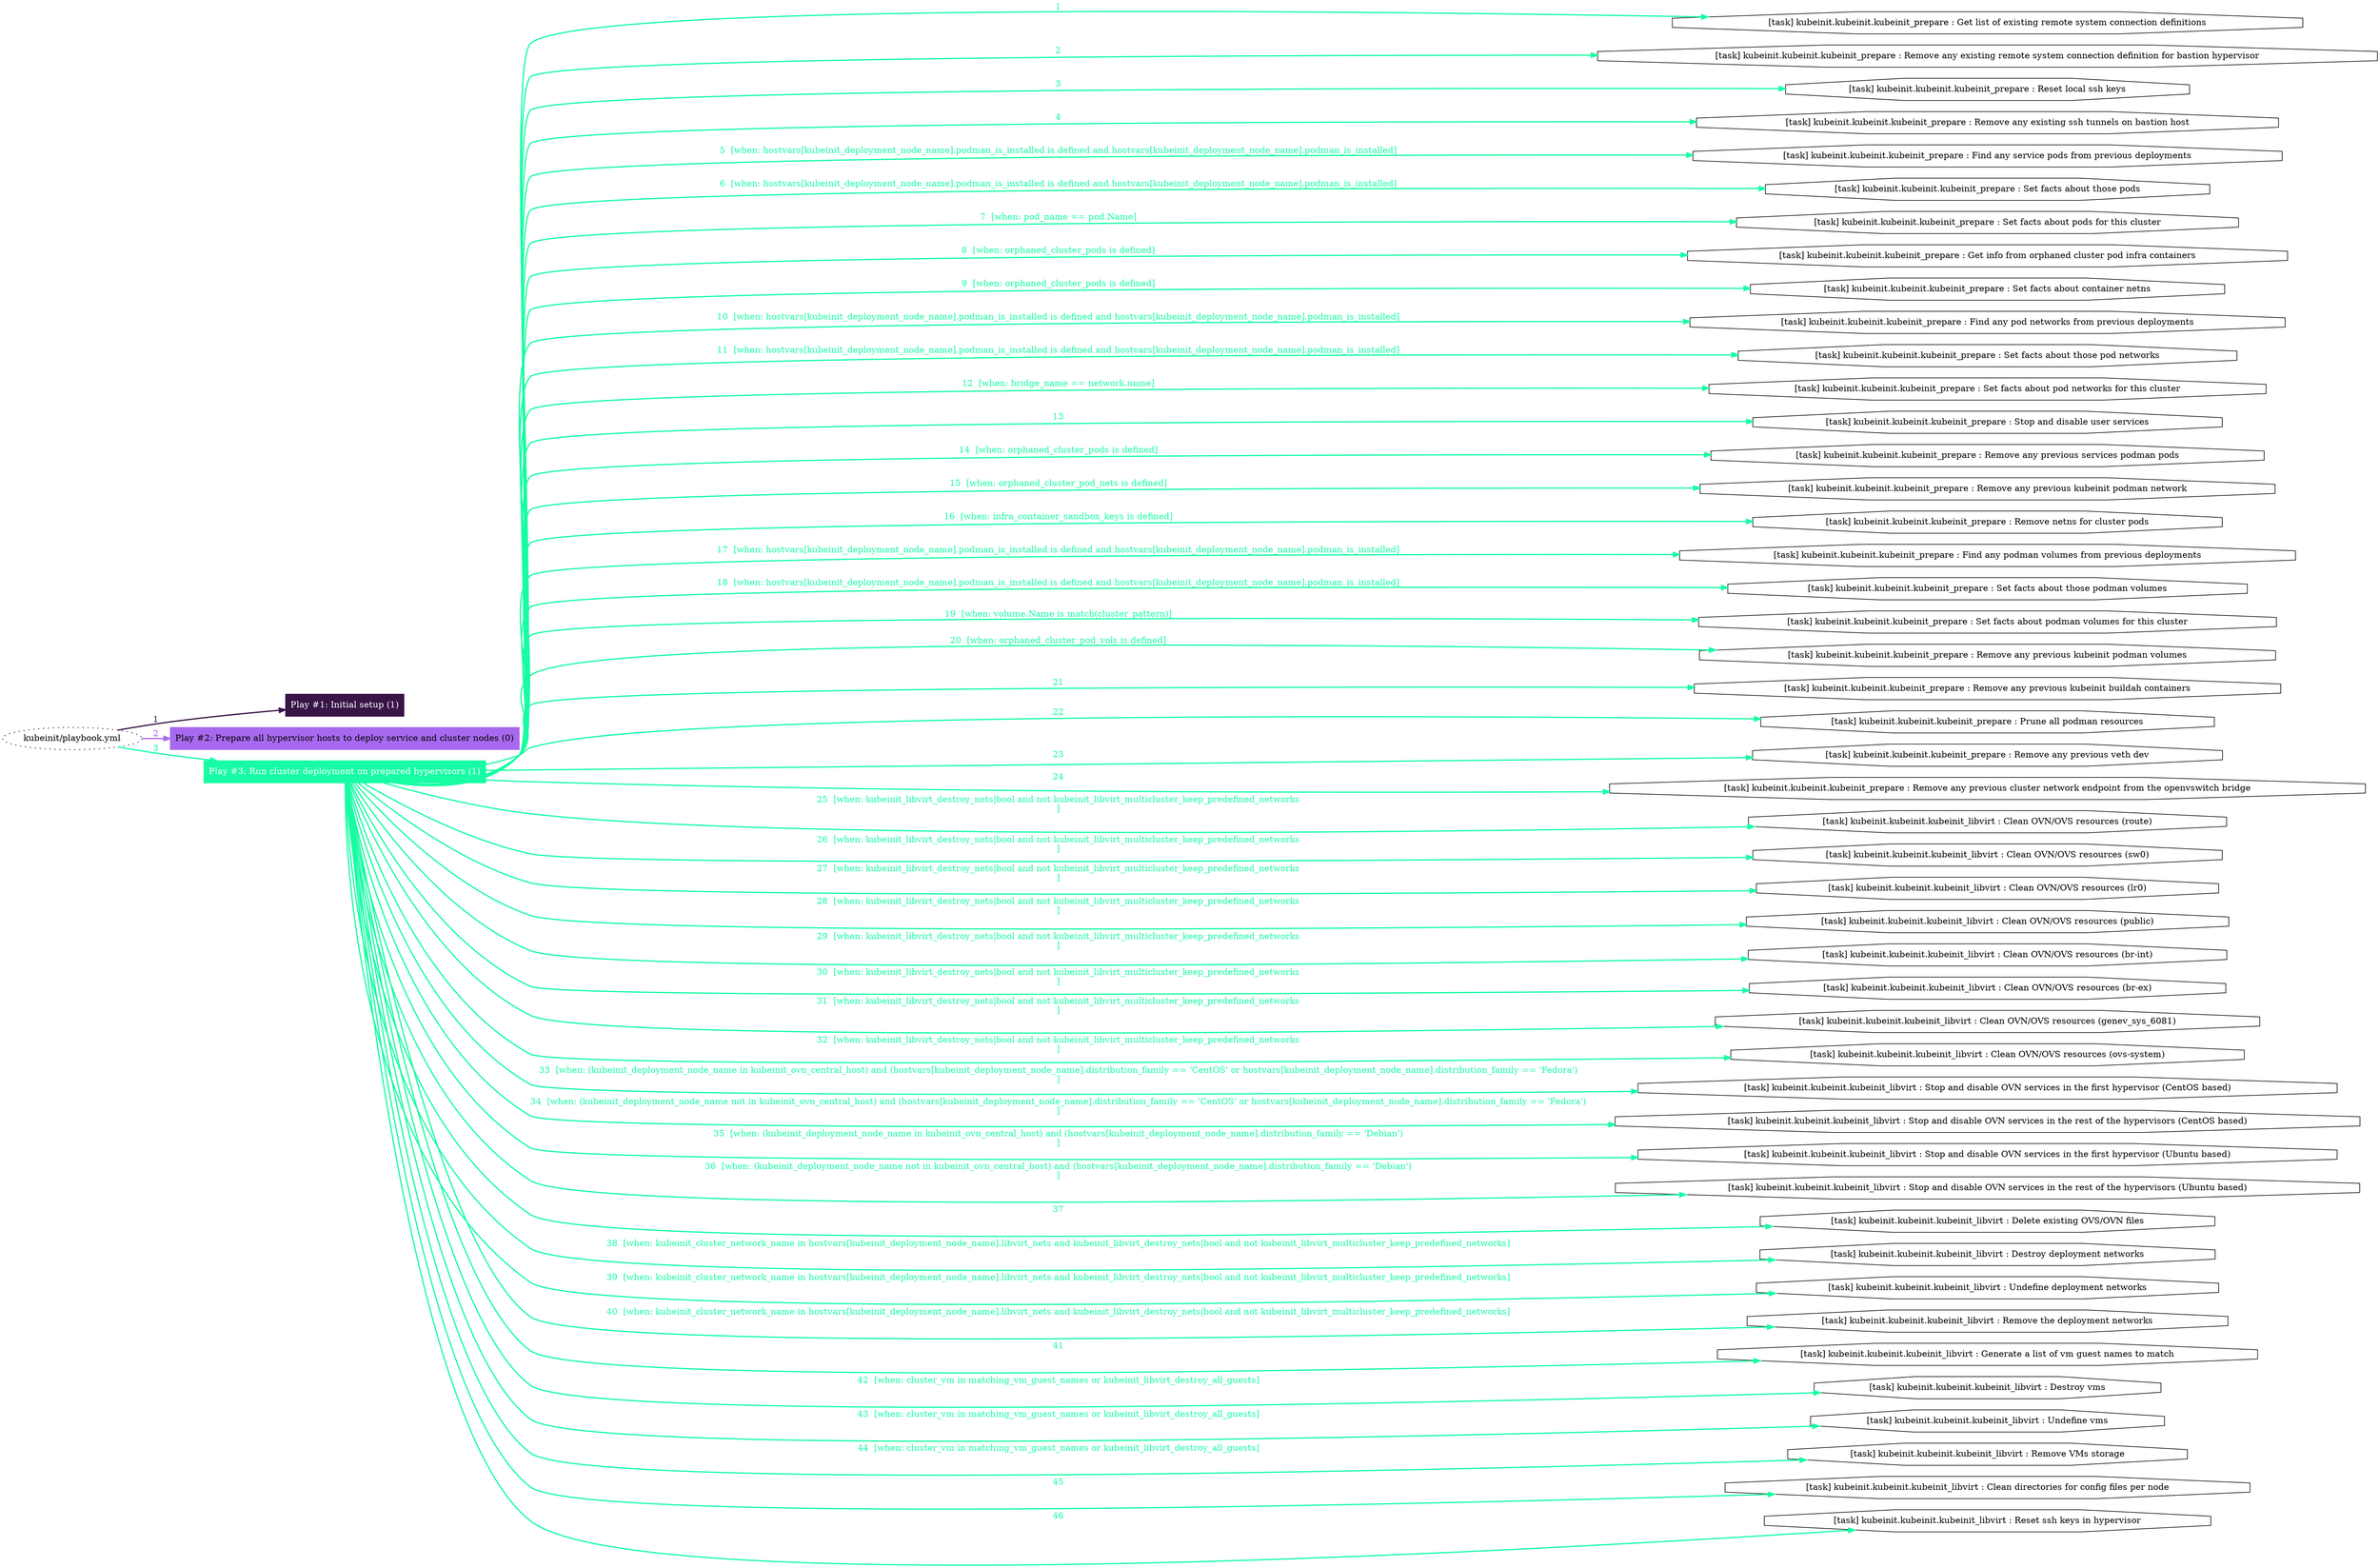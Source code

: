 digraph "kubeinit/playbook.yml "{
	graph [concentrate=true ordering=in rankdir=LR ratio=fill]
	edge [esep=5 sep=10]
	"kubeinit/playbook.yml" [id=root_node style=dotted]
	subgraph "Play #1: Initial setup (1) "{
		"Play #1: Initial setup (1)" [color="#381447" fontcolor="#ffffff" id="play_83b07357-1889-4476-a1d7-7db820a9aea5" shape=box style=filled tooltip=localhost]
		"kubeinit/playbook.yml" -> "Play #1: Initial setup (1)" [label=1 color="#381447" fontcolor="#381447" id="edge_4040bd69-25c0-480b-b4cb-f5292ab057c4" style=bold]
	}
	subgraph "Play #2: Prepare all hypervisor hosts to deploy service and cluster nodes (0) "{
		"Play #2: Prepare all hypervisor hosts to deploy service and cluster nodes (0)" [color="#a769ef" fontcolor="#000000" id="play_a2ede77b-fbb5-4afa-a4b9-f58bce1afc4c" shape=box style=filled tooltip=""]
		"kubeinit/playbook.yml" -> "Play #2: Prepare all hypervisor hosts to deploy service and cluster nodes (0)" [label=2 color="#a769ef" fontcolor="#a769ef" id="edge_351bcdbd-959b-44dd-9485-68cc00959f84" style=bold]
	}
	subgraph "Play #3: Run cluster deployment on prepared hypervisors (1) "{
		"Play #3: Run cluster deployment on prepared hypervisors (1)" [color="#18fca4" fontcolor="#ffffff" id="play_2e801267-d53c-4074-92ee-332cdae303c6" shape=box style=filled tooltip=localhost]
		"kubeinit/playbook.yml" -> "Play #3: Run cluster deployment on prepared hypervisors (1)" [label=3 color="#18fca4" fontcolor="#18fca4" id="edge_8a1c1871-829c-4aab-b8b6-a7e66eb9668e" style=bold]
		"task_631e2b6d-e7d6-447b-8028-5aad7f3435eb" [label="[task] kubeinit.kubeinit.kubeinit_prepare : Get list of existing remote system connection definitions" id="task_631e2b6d-e7d6-447b-8028-5aad7f3435eb" shape=octagon tooltip="[task] kubeinit.kubeinit.kubeinit_prepare : Get list of existing remote system connection definitions"]
		"Play #3: Run cluster deployment on prepared hypervisors (1)" -> "task_631e2b6d-e7d6-447b-8028-5aad7f3435eb" [label=1 color="#18fca4" fontcolor="#18fca4" id="edge_883722a3-d642-4e7f-a7b6-b6e40cc09002" style=bold]
		"task_4ee6e21b-aeba-43fa-bc68-22d9f608da15" [label="[task] kubeinit.kubeinit.kubeinit_prepare : Remove any existing remote system connection definition for bastion hypervisor" id="task_4ee6e21b-aeba-43fa-bc68-22d9f608da15" shape=octagon tooltip="[task] kubeinit.kubeinit.kubeinit_prepare : Remove any existing remote system connection definition for bastion hypervisor"]
		"Play #3: Run cluster deployment on prepared hypervisors (1)" -> "task_4ee6e21b-aeba-43fa-bc68-22d9f608da15" [label=2 color="#18fca4" fontcolor="#18fca4" id="edge_60179814-72f0-4684-b2f7-2592f0bde529" style=bold]
		"task_1e5f92f7-cb4d-4278-96c8-56ded703c31b" [label="[task] kubeinit.kubeinit.kubeinit_prepare : Reset local ssh keys" id="task_1e5f92f7-cb4d-4278-96c8-56ded703c31b" shape=octagon tooltip="[task] kubeinit.kubeinit.kubeinit_prepare : Reset local ssh keys"]
		"Play #3: Run cluster deployment on prepared hypervisors (1)" -> "task_1e5f92f7-cb4d-4278-96c8-56ded703c31b" [label=3 color="#18fca4" fontcolor="#18fca4" id="edge_06d1800f-05af-40cd-8402-b95765cfb757" style=bold]
		"task_0becf7a5-63ba-4fd9-a83e-1f2e2b4c504f" [label="[task] kubeinit.kubeinit.kubeinit_prepare : Remove any existing ssh tunnels on bastion host" id="task_0becf7a5-63ba-4fd9-a83e-1f2e2b4c504f" shape=octagon tooltip="[task] kubeinit.kubeinit.kubeinit_prepare : Remove any existing ssh tunnels on bastion host"]
		"Play #3: Run cluster deployment on prepared hypervisors (1)" -> "task_0becf7a5-63ba-4fd9-a83e-1f2e2b4c504f" [label=4 color="#18fca4" fontcolor="#18fca4" id="edge_89bca9f5-d346-499f-abf5-68fdb60bd6a2" style=bold]
		"task_bea394f4-8b85-461d-bb55-f648c4f0e619" [label="[task] kubeinit.kubeinit.kubeinit_prepare : Find any service pods from previous deployments" id="task_bea394f4-8b85-461d-bb55-f648c4f0e619" shape=octagon tooltip="[task] kubeinit.kubeinit.kubeinit_prepare : Find any service pods from previous deployments"]
		"Play #3: Run cluster deployment on prepared hypervisors (1)" -> "task_bea394f4-8b85-461d-bb55-f648c4f0e619" [label="5  [when: hostvars[kubeinit_deployment_node_name].podman_is_installed is defined and hostvars[kubeinit_deployment_node_name].podman_is_installed]" color="#18fca4" fontcolor="#18fca4" id="edge_1a2e7a78-3c06-44ec-be67-42a82224271e" style=bold]
		"task_568755d5-d19d-4e92-9486-f904c354b338" [label="[task] kubeinit.kubeinit.kubeinit_prepare : Set facts about those pods" id="task_568755d5-d19d-4e92-9486-f904c354b338" shape=octagon tooltip="[task] kubeinit.kubeinit.kubeinit_prepare : Set facts about those pods"]
		"Play #3: Run cluster deployment on prepared hypervisors (1)" -> "task_568755d5-d19d-4e92-9486-f904c354b338" [label="6  [when: hostvars[kubeinit_deployment_node_name].podman_is_installed is defined and hostvars[kubeinit_deployment_node_name].podman_is_installed]" color="#18fca4" fontcolor="#18fca4" id="edge_c68ddcb1-4620-4c0a-86c5-7dc025ffeb9d" style=bold]
		"task_a98d64c9-c286-40e5-8f6c-4edc8389076e" [label="[task] kubeinit.kubeinit.kubeinit_prepare : Set facts about pods for this cluster" id="task_a98d64c9-c286-40e5-8f6c-4edc8389076e" shape=octagon tooltip="[task] kubeinit.kubeinit.kubeinit_prepare : Set facts about pods for this cluster"]
		"Play #3: Run cluster deployment on prepared hypervisors (1)" -> "task_a98d64c9-c286-40e5-8f6c-4edc8389076e" [label="7  [when: pod_name == pod.Name]" color="#18fca4" fontcolor="#18fca4" id="edge_4eb8928a-17eb-4b10-858d-f988e0dc71a9" style=bold]
		"task_7d626458-01d1-46fa-bc7e-47850ddcd916" [label="[task] kubeinit.kubeinit.kubeinit_prepare : Get info from orphaned cluster pod infra containers" id="task_7d626458-01d1-46fa-bc7e-47850ddcd916" shape=octagon tooltip="[task] kubeinit.kubeinit.kubeinit_prepare : Get info from orphaned cluster pod infra containers"]
		"Play #3: Run cluster deployment on prepared hypervisors (1)" -> "task_7d626458-01d1-46fa-bc7e-47850ddcd916" [label="8  [when: orphaned_cluster_pods is defined]" color="#18fca4" fontcolor="#18fca4" id="edge_6a90f9a3-250c-46ec-a04c-6f414aefeb3d" style=bold]
		"task_75dba114-e928-4a96-8ee9-4104d0620dcd" [label="[task] kubeinit.kubeinit.kubeinit_prepare : Set facts about container netns" id="task_75dba114-e928-4a96-8ee9-4104d0620dcd" shape=octagon tooltip="[task] kubeinit.kubeinit.kubeinit_prepare : Set facts about container netns"]
		"Play #3: Run cluster deployment on prepared hypervisors (1)" -> "task_75dba114-e928-4a96-8ee9-4104d0620dcd" [label="9  [when: orphaned_cluster_pods is defined]" color="#18fca4" fontcolor="#18fca4" id="edge_326681c9-32d8-4675-9973-5589a3642840" style=bold]
		"task_899b683d-3323-4d94-80e1-e403da8d6fa1" [label="[task] kubeinit.kubeinit.kubeinit_prepare : Find any pod networks from previous deployments" id="task_899b683d-3323-4d94-80e1-e403da8d6fa1" shape=octagon tooltip="[task] kubeinit.kubeinit.kubeinit_prepare : Find any pod networks from previous deployments"]
		"Play #3: Run cluster deployment on prepared hypervisors (1)" -> "task_899b683d-3323-4d94-80e1-e403da8d6fa1" [label="10  [when: hostvars[kubeinit_deployment_node_name].podman_is_installed is defined and hostvars[kubeinit_deployment_node_name].podman_is_installed]" color="#18fca4" fontcolor="#18fca4" id="edge_4b568d6f-ed46-4fc5-bfb3-36e9d2cf565b" style=bold]
		"task_a72e7247-b1e5-4047-9748-656d2103775d" [label="[task] kubeinit.kubeinit.kubeinit_prepare : Set facts about those pod networks" id="task_a72e7247-b1e5-4047-9748-656d2103775d" shape=octagon tooltip="[task] kubeinit.kubeinit.kubeinit_prepare : Set facts about those pod networks"]
		"Play #3: Run cluster deployment on prepared hypervisors (1)" -> "task_a72e7247-b1e5-4047-9748-656d2103775d" [label="11  [when: hostvars[kubeinit_deployment_node_name].podman_is_installed is defined and hostvars[kubeinit_deployment_node_name].podman_is_installed]" color="#18fca4" fontcolor="#18fca4" id="edge_d912fa0a-a341-4a59-979b-cacce4102271" style=bold]
		"task_d1763ad7-5e0e-4163-8b48-f1d2899aa127" [label="[task] kubeinit.kubeinit.kubeinit_prepare : Set facts about pod networks for this cluster" id="task_d1763ad7-5e0e-4163-8b48-f1d2899aa127" shape=octagon tooltip="[task] kubeinit.kubeinit.kubeinit_prepare : Set facts about pod networks for this cluster"]
		"Play #3: Run cluster deployment on prepared hypervisors (1)" -> "task_d1763ad7-5e0e-4163-8b48-f1d2899aa127" [label="12  [when: bridge_name == network.name]" color="#18fca4" fontcolor="#18fca4" id="edge_edda12b6-3a26-4849-8859-ae4c3cae0442" style=bold]
		"task_eca6980b-e3d9-49b9-8d75-1be5f8916b03" [label="[task] kubeinit.kubeinit.kubeinit_prepare : Stop and disable user services" id="task_eca6980b-e3d9-49b9-8d75-1be5f8916b03" shape=octagon tooltip="[task] kubeinit.kubeinit.kubeinit_prepare : Stop and disable user services"]
		"Play #3: Run cluster deployment on prepared hypervisors (1)" -> "task_eca6980b-e3d9-49b9-8d75-1be5f8916b03" [label=13 color="#18fca4" fontcolor="#18fca4" id="edge_405e451b-e990-4989-a45b-431800705eea" style=bold]
		"task_6b032a6a-e088-4cc4-9ac6-29f2c48fcf41" [label="[task] kubeinit.kubeinit.kubeinit_prepare : Remove any previous services podman pods" id="task_6b032a6a-e088-4cc4-9ac6-29f2c48fcf41" shape=octagon tooltip="[task] kubeinit.kubeinit.kubeinit_prepare : Remove any previous services podman pods"]
		"Play #3: Run cluster deployment on prepared hypervisors (1)" -> "task_6b032a6a-e088-4cc4-9ac6-29f2c48fcf41" [label="14  [when: orphaned_cluster_pods is defined]" color="#18fca4" fontcolor="#18fca4" id="edge_d3e028bb-5d9c-4cf7-8bff-fbcad3b7c6aa" style=bold]
		"task_1bae665f-9930-444c-a7df-e8bd44160357" [label="[task] kubeinit.kubeinit.kubeinit_prepare : Remove any previous kubeinit podman network" id="task_1bae665f-9930-444c-a7df-e8bd44160357" shape=octagon tooltip="[task] kubeinit.kubeinit.kubeinit_prepare : Remove any previous kubeinit podman network"]
		"Play #3: Run cluster deployment on prepared hypervisors (1)" -> "task_1bae665f-9930-444c-a7df-e8bd44160357" [label="15  [when: orphaned_cluster_pod_nets is defined]" color="#18fca4" fontcolor="#18fca4" id="edge_c96ba557-cc9e-42bc-889d-f9144d744da4" style=bold]
		"task_11e1f108-db76-4c50-9c0a-897f6ffd1241" [label="[task] kubeinit.kubeinit.kubeinit_prepare : Remove netns for cluster pods" id="task_11e1f108-db76-4c50-9c0a-897f6ffd1241" shape=octagon tooltip="[task] kubeinit.kubeinit.kubeinit_prepare : Remove netns for cluster pods"]
		"Play #3: Run cluster deployment on prepared hypervisors (1)" -> "task_11e1f108-db76-4c50-9c0a-897f6ffd1241" [label="16  [when: infra_container_sandbox_keys is defined]" color="#18fca4" fontcolor="#18fca4" id="edge_1f0700be-7f32-4165-a47d-235e8d052b8a" style=bold]
		"task_7f3d4b28-25a4-451d-9de7-1bc6b57b69cf" [label="[task] kubeinit.kubeinit.kubeinit_prepare : Find any podman volumes from previous deployments" id="task_7f3d4b28-25a4-451d-9de7-1bc6b57b69cf" shape=octagon tooltip="[task] kubeinit.kubeinit.kubeinit_prepare : Find any podman volumes from previous deployments"]
		"Play #3: Run cluster deployment on prepared hypervisors (1)" -> "task_7f3d4b28-25a4-451d-9de7-1bc6b57b69cf" [label="17  [when: hostvars[kubeinit_deployment_node_name].podman_is_installed is defined and hostvars[kubeinit_deployment_node_name].podman_is_installed]" color="#18fca4" fontcolor="#18fca4" id="edge_e0725cd8-ad64-4f42-a373-7a0f42da6c17" style=bold]
		"task_317db4de-a96b-41c8-8030-6369400edd95" [label="[task] kubeinit.kubeinit.kubeinit_prepare : Set facts about those podman volumes" id="task_317db4de-a96b-41c8-8030-6369400edd95" shape=octagon tooltip="[task] kubeinit.kubeinit.kubeinit_prepare : Set facts about those podman volumes"]
		"Play #3: Run cluster deployment on prepared hypervisors (1)" -> "task_317db4de-a96b-41c8-8030-6369400edd95" [label="18  [when: hostvars[kubeinit_deployment_node_name].podman_is_installed is defined and hostvars[kubeinit_deployment_node_name].podman_is_installed]" color="#18fca4" fontcolor="#18fca4" id="edge_8480181e-d6d3-4b5f-813a-2b79a5d00f8c" style=bold]
		"task_5a68f89e-8d50-4675-9678-db3968d75d27" [label="[task] kubeinit.kubeinit.kubeinit_prepare : Set facts about podman volumes for this cluster" id="task_5a68f89e-8d50-4675-9678-db3968d75d27" shape=octagon tooltip="[task] kubeinit.kubeinit.kubeinit_prepare : Set facts about podman volumes for this cluster"]
		"Play #3: Run cluster deployment on prepared hypervisors (1)" -> "task_5a68f89e-8d50-4675-9678-db3968d75d27" [label="19  [when: volume.Name is match(cluster_pattern)]" color="#18fca4" fontcolor="#18fca4" id="edge_4d979209-81d2-4cd7-a94b-a59a5bc5c77b" style=bold]
		"task_2e56ab00-d56e-4723-9edb-82549f0ef0a6" [label="[task] kubeinit.kubeinit.kubeinit_prepare : Remove any previous kubeinit podman volumes" id="task_2e56ab00-d56e-4723-9edb-82549f0ef0a6" shape=octagon tooltip="[task] kubeinit.kubeinit.kubeinit_prepare : Remove any previous kubeinit podman volumes"]
		"Play #3: Run cluster deployment on prepared hypervisors (1)" -> "task_2e56ab00-d56e-4723-9edb-82549f0ef0a6" [label="20  [when: orphaned_cluster_pod_vols is defined]" color="#18fca4" fontcolor="#18fca4" id="edge_1fb2875c-bdb6-4f0e-aa1d-93db50a10225" style=bold]
		"task_c2f5c173-c648-4f1f-873b-f088f5fc656f" [label="[task] kubeinit.kubeinit.kubeinit_prepare : Remove any previous kubeinit buildah containers" id="task_c2f5c173-c648-4f1f-873b-f088f5fc656f" shape=octagon tooltip="[task] kubeinit.kubeinit.kubeinit_prepare : Remove any previous kubeinit buildah containers"]
		"Play #3: Run cluster deployment on prepared hypervisors (1)" -> "task_c2f5c173-c648-4f1f-873b-f088f5fc656f" [label=21 color="#18fca4" fontcolor="#18fca4" id="edge_324e5de1-00af-4d7c-beae-bb9058d2c875" style=bold]
		"task_57b8e20b-a3df-4126-af63-bb9358d9f016" [label="[task] kubeinit.kubeinit.kubeinit_prepare : Prune all podman resources" id="task_57b8e20b-a3df-4126-af63-bb9358d9f016" shape=octagon tooltip="[task] kubeinit.kubeinit.kubeinit_prepare : Prune all podman resources"]
		"Play #3: Run cluster deployment on prepared hypervisors (1)" -> "task_57b8e20b-a3df-4126-af63-bb9358d9f016" [label=22 color="#18fca4" fontcolor="#18fca4" id="edge_deed7c9a-0fff-4a22-815b-e7f2b039de17" style=bold]
		"task_a56926c7-7c12-4720-b1cb-2b96d5ca2203" [label="[task] kubeinit.kubeinit.kubeinit_prepare : Remove any previous veth dev" id="task_a56926c7-7c12-4720-b1cb-2b96d5ca2203" shape=octagon tooltip="[task] kubeinit.kubeinit.kubeinit_prepare : Remove any previous veth dev"]
		"Play #3: Run cluster deployment on prepared hypervisors (1)" -> "task_a56926c7-7c12-4720-b1cb-2b96d5ca2203" [label=23 color="#18fca4" fontcolor="#18fca4" id="edge_7d9a82a5-e6f5-4c6a-a86e-c32c3a60f54b" style=bold]
		"task_f76e982b-b890-4a43-af20-e241a7747039" [label="[task] kubeinit.kubeinit.kubeinit_prepare : Remove any previous cluster network endpoint from the openvswitch bridge" id="task_f76e982b-b890-4a43-af20-e241a7747039" shape=octagon tooltip="[task] kubeinit.kubeinit.kubeinit_prepare : Remove any previous cluster network endpoint from the openvswitch bridge"]
		"Play #3: Run cluster deployment on prepared hypervisors (1)" -> "task_f76e982b-b890-4a43-af20-e241a7747039" [label=24 color="#18fca4" fontcolor="#18fca4" id="edge_b7804de3-4870-44ac-8981-d8d1be642b3c" style=bold]
		"task_26894f5c-2727-440d-a6df-eadcd1359639" [label="[task] kubeinit.kubeinit.kubeinit_libvirt : Clean OVN/OVS resources (route)" id="task_26894f5c-2727-440d-a6df-eadcd1359639" shape=octagon tooltip="[task] kubeinit.kubeinit.kubeinit_libvirt : Clean OVN/OVS resources (route)"]
		"Play #3: Run cluster deployment on prepared hypervisors (1)" -> "task_26894f5c-2727-440d-a6df-eadcd1359639" [label="25  [when: kubeinit_libvirt_destroy_nets|bool and not kubeinit_libvirt_multicluster_keep_predefined_networks
]" color="#18fca4" fontcolor="#18fca4" id="edge_6b35aa10-0656-440c-9050-aa71e18d8277" style=bold]
		"task_a1552c84-0e77-4ccb-92cb-70164503a558" [label="[task] kubeinit.kubeinit.kubeinit_libvirt : Clean OVN/OVS resources (sw0)" id="task_a1552c84-0e77-4ccb-92cb-70164503a558" shape=octagon tooltip="[task] kubeinit.kubeinit.kubeinit_libvirt : Clean OVN/OVS resources (sw0)"]
		"Play #3: Run cluster deployment on prepared hypervisors (1)" -> "task_a1552c84-0e77-4ccb-92cb-70164503a558" [label="26  [when: kubeinit_libvirt_destroy_nets|bool and not kubeinit_libvirt_multicluster_keep_predefined_networks
]" color="#18fca4" fontcolor="#18fca4" id="edge_119a0008-fbec-4281-a30c-e68c03a9e925" style=bold]
		"task_a9ee8671-3eb4-4465-974e-c530b59e5578" [label="[task] kubeinit.kubeinit.kubeinit_libvirt : Clean OVN/OVS resources (lr0)" id="task_a9ee8671-3eb4-4465-974e-c530b59e5578" shape=octagon tooltip="[task] kubeinit.kubeinit.kubeinit_libvirt : Clean OVN/OVS resources (lr0)"]
		"Play #3: Run cluster deployment on prepared hypervisors (1)" -> "task_a9ee8671-3eb4-4465-974e-c530b59e5578" [label="27  [when: kubeinit_libvirt_destroy_nets|bool and not kubeinit_libvirt_multicluster_keep_predefined_networks
]" color="#18fca4" fontcolor="#18fca4" id="edge_dbb92c17-48ea-4a80-bd27-85065072f9b0" style=bold]
		"task_d96302a4-8dfd-45e1-a6ae-2ab8f577ee04" [label="[task] kubeinit.kubeinit.kubeinit_libvirt : Clean OVN/OVS resources (public)" id="task_d96302a4-8dfd-45e1-a6ae-2ab8f577ee04" shape=octagon tooltip="[task] kubeinit.kubeinit.kubeinit_libvirt : Clean OVN/OVS resources (public)"]
		"Play #3: Run cluster deployment on prepared hypervisors (1)" -> "task_d96302a4-8dfd-45e1-a6ae-2ab8f577ee04" [label="28  [when: kubeinit_libvirt_destroy_nets|bool and not kubeinit_libvirt_multicluster_keep_predefined_networks
]" color="#18fca4" fontcolor="#18fca4" id="edge_393b1ef3-16e2-48de-8eba-b9a2b11a6d73" style=bold]
		"task_5473bd9c-13dc-45a4-950b-b5746575a670" [label="[task] kubeinit.kubeinit.kubeinit_libvirt : Clean OVN/OVS resources (br-int)" id="task_5473bd9c-13dc-45a4-950b-b5746575a670" shape=octagon tooltip="[task] kubeinit.kubeinit.kubeinit_libvirt : Clean OVN/OVS resources (br-int)"]
		"Play #3: Run cluster deployment on prepared hypervisors (1)" -> "task_5473bd9c-13dc-45a4-950b-b5746575a670" [label="29  [when: kubeinit_libvirt_destroy_nets|bool and not kubeinit_libvirt_multicluster_keep_predefined_networks
]" color="#18fca4" fontcolor="#18fca4" id="edge_fa07cc9f-1326-4a13-898f-b510bec6bf75" style=bold]
		"task_bd4cc37e-998d-4ae9-99f1-8ea2566fab84" [label="[task] kubeinit.kubeinit.kubeinit_libvirt : Clean OVN/OVS resources (br-ex)" id="task_bd4cc37e-998d-4ae9-99f1-8ea2566fab84" shape=octagon tooltip="[task] kubeinit.kubeinit.kubeinit_libvirt : Clean OVN/OVS resources (br-ex)"]
		"Play #3: Run cluster deployment on prepared hypervisors (1)" -> "task_bd4cc37e-998d-4ae9-99f1-8ea2566fab84" [label="30  [when: kubeinit_libvirt_destroy_nets|bool and not kubeinit_libvirt_multicluster_keep_predefined_networks
]" color="#18fca4" fontcolor="#18fca4" id="edge_71be5f3e-e386-424c-9c20-15ff1e4b3f47" style=bold]
		"task_e8e1117d-9e13-4e6f-8f59-62d8de8d8d93" [label="[task] kubeinit.kubeinit.kubeinit_libvirt : Clean OVN/OVS resources (genev_sys_6081)" id="task_e8e1117d-9e13-4e6f-8f59-62d8de8d8d93" shape=octagon tooltip="[task] kubeinit.kubeinit.kubeinit_libvirt : Clean OVN/OVS resources (genev_sys_6081)"]
		"Play #3: Run cluster deployment on prepared hypervisors (1)" -> "task_e8e1117d-9e13-4e6f-8f59-62d8de8d8d93" [label="31  [when: kubeinit_libvirt_destroy_nets|bool and not kubeinit_libvirt_multicluster_keep_predefined_networks
]" color="#18fca4" fontcolor="#18fca4" id="edge_ff3651c9-777e-4ce3-aa64-7cd56ccf47da" style=bold]
		"task_df5b784f-28ab-48db-84bb-fec30b266ae8" [label="[task] kubeinit.kubeinit.kubeinit_libvirt : Clean OVN/OVS resources (ovs-system)" id="task_df5b784f-28ab-48db-84bb-fec30b266ae8" shape=octagon tooltip="[task] kubeinit.kubeinit.kubeinit_libvirt : Clean OVN/OVS resources (ovs-system)"]
		"Play #3: Run cluster deployment on prepared hypervisors (1)" -> "task_df5b784f-28ab-48db-84bb-fec30b266ae8" [label="32  [when: kubeinit_libvirt_destroy_nets|bool and not kubeinit_libvirt_multicluster_keep_predefined_networks
]" color="#18fca4" fontcolor="#18fca4" id="edge_2eea3e99-ee06-40bb-998d-f4236c2fcca9" style=bold]
		"task_b647b3ea-ec19-432e-a3aa-d9bbe8f21cec" [label="[task] kubeinit.kubeinit.kubeinit_libvirt : Stop and disable OVN services in the first hypervisor (CentOS based)" id="task_b647b3ea-ec19-432e-a3aa-d9bbe8f21cec" shape=octagon tooltip="[task] kubeinit.kubeinit.kubeinit_libvirt : Stop and disable OVN services in the first hypervisor (CentOS based)"]
		"Play #3: Run cluster deployment on prepared hypervisors (1)" -> "task_b647b3ea-ec19-432e-a3aa-d9bbe8f21cec" [label="33  [when: (kubeinit_deployment_node_name in kubeinit_ovn_central_host) and (hostvars[kubeinit_deployment_node_name].distribution_family == 'CentOS' or hostvars[kubeinit_deployment_node_name].distribution_family == 'Fedora')
]" color="#18fca4" fontcolor="#18fca4" id="edge_959acffc-c18a-475f-9300-b4d50bd22b6a" style=bold]
		"task_f3315eaf-fe8e-4370-b693-af3323e82ecc" [label="[task] kubeinit.kubeinit.kubeinit_libvirt : Stop and disable OVN services in the rest of the hypervisors (CentOS based)" id="task_f3315eaf-fe8e-4370-b693-af3323e82ecc" shape=octagon tooltip="[task] kubeinit.kubeinit.kubeinit_libvirt : Stop and disable OVN services in the rest of the hypervisors (CentOS based)"]
		"Play #3: Run cluster deployment on prepared hypervisors (1)" -> "task_f3315eaf-fe8e-4370-b693-af3323e82ecc" [label="34  [when: (kubeinit_deployment_node_name not in kubeinit_ovn_central_host) and (hostvars[kubeinit_deployment_node_name].distribution_family == 'CentOS' or hostvars[kubeinit_deployment_node_name].distribution_family == 'Fedora')
]" color="#18fca4" fontcolor="#18fca4" id="edge_4b013169-1b15-4b14-bf15-bf053721645e" style=bold]
		"task_b244d710-1f19-4c75-b303-69fd1b91b1e2" [label="[task] kubeinit.kubeinit.kubeinit_libvirt : Stop and disable OVN services in the first hypervisor (Ubuntu based)" id="task_b244d710-1f19-4c75-b303-69fd1b91b1e2" shape=octagon tooltip="[task] kubeinit.kubeinit.kubeinit_libvirt : Stop and disable OVN services in the first hypervisor (Ubuntu based)"]
		"Play #3: Run cluster deployment on prepared hypervisors (1)" -> "task_b244d710-1f19-4c75-b303-69fd1b91b1e2" [label="35  [when: (kubeinit_deployment_node_name in kubeinit_ovn_central_host) and (hostvars[kubeinit_deployment_node_name].distribution_family == 'Debian')
]" color="#18fca4" fontcolor="#18fca4" id="edge_b12b9814-d968-4537-848d-c5371d1d098d" style=bold]
		"task_8ceac8a5-de79-4f74-9c65-61caa851315f" [label="[task] kubeinit.kubeinit.kubeinit_libvirt : Stop and disable OVN services in the rest of the hypervisors (Ubuntu based)" id="task_8ceac8a5-de79-4f74-9c65-61caa851315f" shape=octagon tooltip="[task] kubeinit.kubeinit.kubeinit_libvirt : Stop and disable OVN services in the rest of the hypervisors (Ubuntu based)"]
		"Play #3: Run cluster deployment on prepared hypervisors (1)" -> "task_8ceac8a5-de79-4f74-9c65-61caa851315f" [label="36  [when: (kubeinit_deployment_node_name not in kubeinit_ovn_central_host) and (hostvars[kubeinit_deployment_node_name].distribution_family == 'Debian')
]" color="#18fca4" fontcolor="#18fca4" id="edge_3e69cd01-99b5-4ca9-8c28-0f8922897950" style=bold]
		"task_6410e0b3-cda5-45d0-ab9c-e21a2ea30879" [label="[task] kubeinit.kubeinit.kubeinit_libvirt : Delete existing OVS/OVN files" id="task_6410e0b3-cda5-45d0-ab9c-e21a2ea30879" shape=octagon tooltip="[task] kubeinit.kubeinit.kubeinit_libvirt : Delete existing OVS/OVN files"]
		"Play #3: Run cluster deployment on prepared hypervisors (1)" -> "task_6410e0b3-cda5-45d0-ab9c-e21a2ea30879" [label=37 color="#18fca4" fontcolor="#18fca4" id="edge_96e4d47f-e175-4fb4-a62b-cfcd23f54cda" style=bold]
		"task_e9592323-eb3b-41ee-8a04-ea13f4860e29" [label="[task] kubeinit.kubeinit.kubeinit_libvirt : Destroy deployment networks" id="task_e9592323-eb3b-41ee-8a04-ea13f4860e29" shape=octagon tooltip="[task] kubeinit.kubeinit.kubeinit_libvirt : Destroy deployment networks"]
		"Play #3: Run cluster deployment on prepared hypervisors (1)" -> "task_e9592323-eb3b-41ee-8a04-ea13f4860e29" [label="38  [when: kubeinit_cluster_network_name in hostvars[kubeinit_deployment_node_name].libvirt_nets and kubeinit_libvirt_destroy_nets|bool and not kubeinit_libvirt_multicluster_keep_predefined_networks]" color="#18fca4" fontcolor="#18fca4" id="edge_2ae168a1-41a9-40f1-9707-0a98718addc6" style=bold]
		"task_da7c19aa-0036-4ee1-a008-16d8ecfaea0f" [label="[task] kubeinit.kubeinit.kubeinit_libvirt : Undefine deployment networks" id="task_da7c19aa-0036-4ee1-a008-16d8ecfaea0f" shape=octagon tooltip="[task] kubeinit.kubeinit.kubeinit_libvirt : Undefine deployment networks"]
		"Play #3: Run cluster deployment on prepared hypervisors (1)" -> "task_da7c19aa-0036-4ee1-a008-16d8ecfaea0f" [label="39  [when: kubeinit_cluster_network_name in hostvars[kubeinit_deployment_node_name].libvirt_nets and kubeinit_libvirt_destroy_nets|bool and not kubeinit_libvirt_multicluster_keep_predefined_networks]" color="#18fca4" fontcolor="#18fca4" id="edge_de97b632-9ebd-4ec1-ac2d-420dc81da37a" style=bold]
		"task_c0633f87-adf8-4263-8d71-381e1e113f52" [label="[task] kubeinit.kubeinit.kubeinit_libvirt : Remove the deployment networks" id="task_c0633f87-adf8-4263-8d71-381e1e113f52" shape=octagon tooltip="[task] kubeinit.kubeinit.kubeinit_libvirt : Remove the deployment networks"]
		"Play #3: Run cluster deployment on prepared hypervisors (1)" -> "task_c0633f87-adf8-4263-8d71-381e1e113f52" [label="40  [when: kubeinit_cluster_network_name in hostvars[kubeinit_deployment_node_name].libvirt_nets and kubeinit_libvirt_destroy_nets|bool and not kubeinit_libvirt_multicluster_keep_predefined_networks]" color="#18fca4" fontcolor="#18fca4" id="edge_b3889620-e689-46d9-9b57-878fe0459f8f" style=bold]
		"task_5b1b8cd2-6e7c-42d9-92ca-c3ad0aba759e" [label="[task] kubeinit.kubeinit.kubeinit_libvirt : Generate a list of vm guest names to match" id="task_5b1b8cd2-6e7c-42d9-92ca-c3ad0aba759e" shape=octagon tooltip="[task] kubeinit.kubeinit.kubeinit_libvirt : Generate a list of vm guest names to match"]
		"Play #3: Run cluster deployment on prepared hypervisors (1)" -> "task_5b1b8cd2-6e7c-42d9-92ca-c3ad0aba759e" [label=41 color="#18fca4" fontcolor="#18fca4" id="edge_18356a33-ceee-4aad-9d40-6ad3e41c82ac" style=bold]
		"task_314dfc53-0627-4b88-a607-a8dd7f59b568" [label="[task] kubeinit.kubeinit.kubeinit_libvirt : Destroy vms" id="task_314dfc53-0627-4b88-a607-a8dd7f59b568" shape=octagon tooltip="[task] kubeinit.kubeinit.kubeinit_libvirt : Destroy vms"]
		"Play #3: Run cluster deployment on prepared hypervisors (1)" -> "task_314dfc53-0627-4b88-a607-a8dd7f59b568" [label="42  [when: cluster_vm in matching_vm_guest_names or kubeinit_libvirt_destroy_all_guests]" color="#18fca4" fontcolor="#18fca4" id="edge_4c6d4b98-f0de-4783-9ac0-8689938da04b" style=bold]
		"task_a5649629-ab86-4105-abd9-c4b01432c124" [label="[task] kubeinit.kubeinit.kubeinit_libvirt : Undefine vms" id="task_a5649629-ab86-4105-abd9-c4b01432c124" shape=octagon tooltip="[task] kubeinit.kubeinit.kubeinit_libvirt : Undefine vms"]
		"Play #3: Run cluster deployment on prepared hypervisors (1)" -> "task_a5649629-ab86-4105-abd9-c4b01432c124" [label="43  [when: cluster_vm in matching_vm_guest_names or kubeinit_libvirt_destroy_all_guests]" color="#18fca4" fontcolor="#18fca4" id="edge_7476788f-aaf0-4b7f-b6ff-e65fa0eb8d77" style=bold]
		"task_8a683d4b-8198-4084-ac9d-c1026c0ef4f6" [label="[task] kubeinit.kubeinit.kubeinit_libvirt : Remove VMs storage" id="task_8a683d4b-8198-4084-ac9d-c1026c0ef4f6" shape=octagon tooltip="[task] kubeinit.kubeinit.kubeinit_libvirt : Remove VMs storage"]
		"Play #3: Run cluster deployment on prepared hypervisors (1)" -> "task_8a683d4b-8198-4084-ac9d-c1026c0ef4f6" [label="44  [when: cluster_vm in matching_vm_guest_names or kubeinit_libvirt_destroy_all_guests]" color="#18fca4" fontcolor="#18fca4" id="edge_34a6a20e-52a3-4a57-8696-1d96583b541f" style=bold]
		"task_02a8b405-6aa4-4d4c-b1da-8a70070b21ad" [label="[task] kubeinit.kubeinit.kubeinit_libvirt : Clean directories for config files per node" id="task_02a8b405-6aa4-4d4c-b1da-8a70070b21ad" shape=octagon tooltip="[task] kubeinit.kubeinit.kubeinit_libvirt : Clean directories for config files per node"]
		"Play #3: Run cluster deployment on prepared hypervisors (1)" -> "task_02a8b405-6aa4-4d4c-b1da-8a70070b21ad" [label=45 color="#18fca4" fontcolor="#18fca4" id="edge_c87caffe-d29d-4323-a124-130a364a423a" style=bold]
		"task_e6039e9d-1c95-45a8-abce-92764aa13708" [label="[task] kubeinit.kubeinit.kubeinit_libvirt : Reset ssh keys in hypervisor" id="task_e6039e9d-1c95-45a8-abce-92764aa13708" shape=octagon tooltip="[task] kubeinit.kubeinit.kubeinit_libvirt : Reset ssh keys in hypervisor"]
		"Play #3: Run cluster deployment on prepared hypervisors (1)" -> "task_e6039e9d-1c95-45a8-abce-92764aa13708" [label=46 color="#18fca4" fontcolor="#18fca4" id="edge_e6eb55de-196b-4833-8b53-057bf9213934" style=bold]
	}
}
